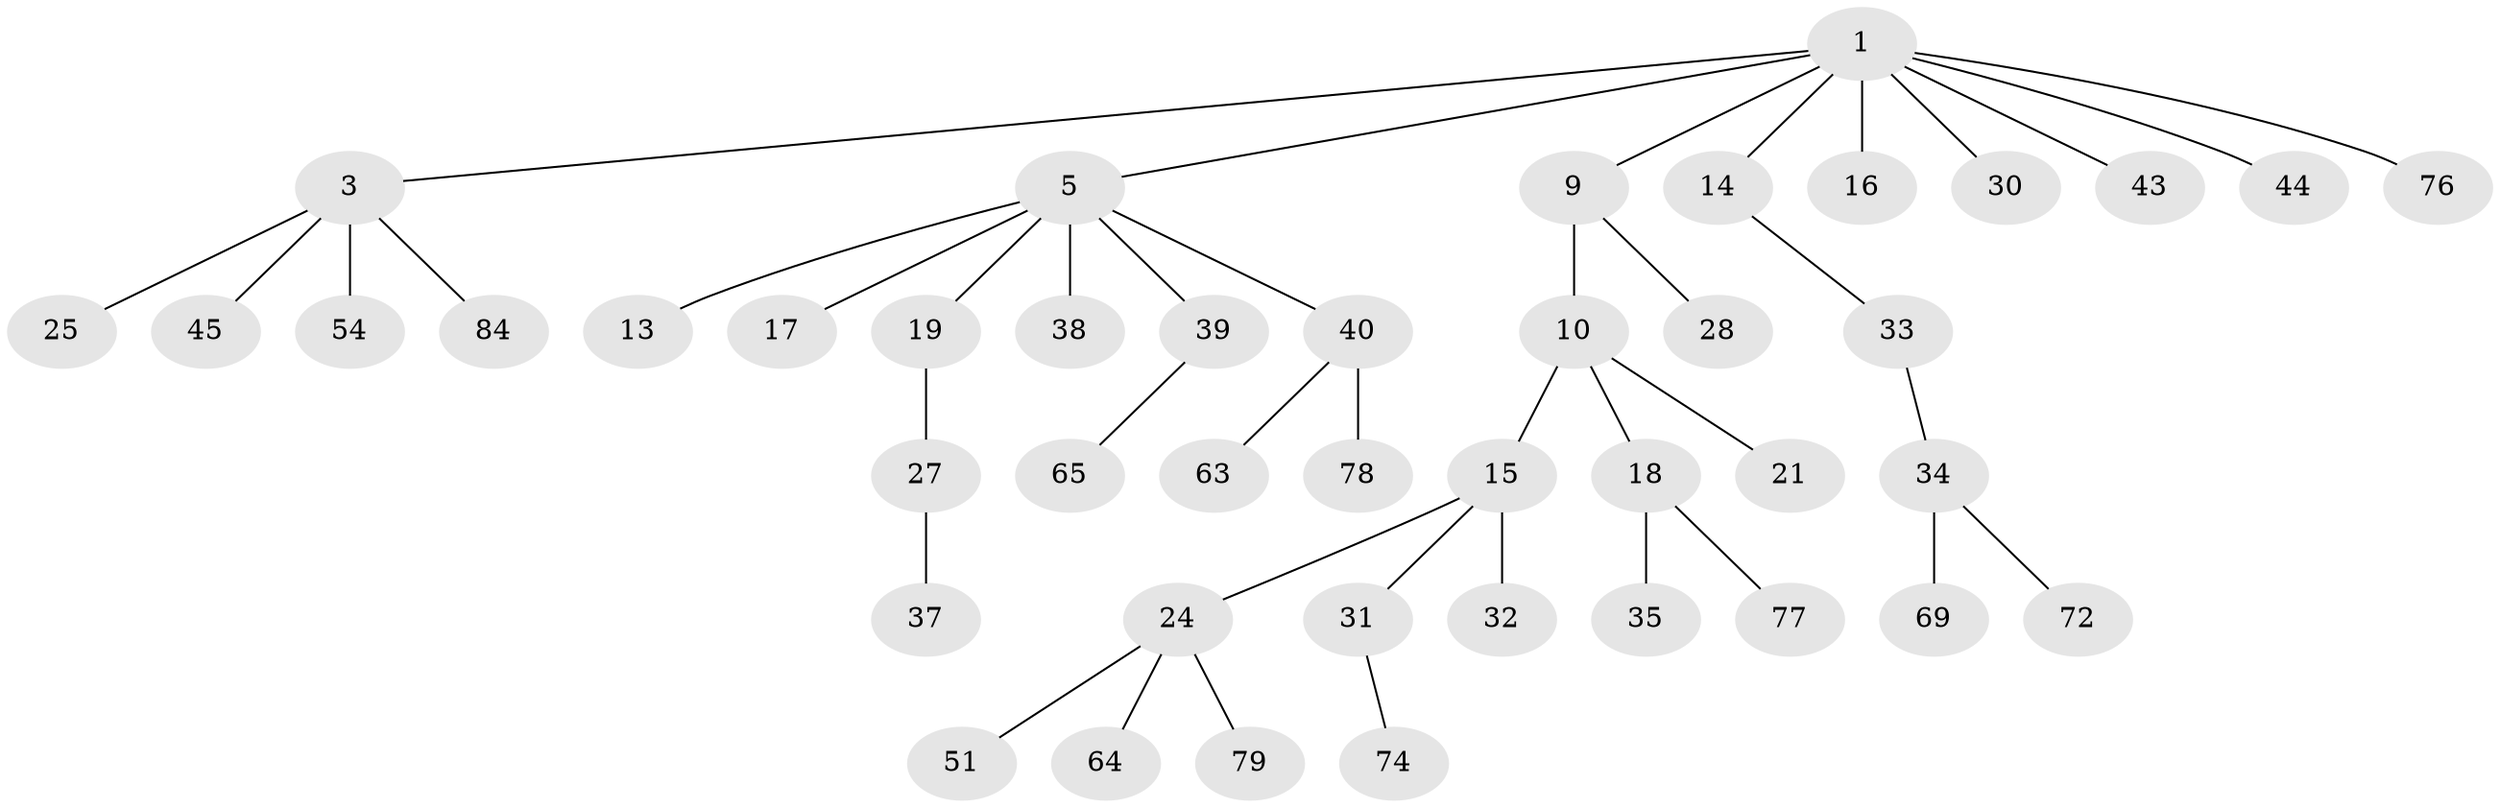 // original degree distribution, {7: 0.022988505747126436, 4: 0.08045977011494253, 3: 0.14942528735632185, 2: 0.20689655172413793, 1: 0.5172413793103449, 5: 0.022988505747126436}
// Generated by graph-tools (version 1.1) at 2025/15/03/09/25 04:15:36]
// undirected, 43 vertices, 42 edges
graph export_dot {
graph [start="1"]
  node [color=gray90,style=filled];
  1 [super="+2"];
  3 [super="+4+6+82"];
  5 [super="+7+22+20+12"];
  9 [super="+26"];
  10 [super="+11"];
  13;
  14;
  15 [super="+46+29"];
  16 [super="+66+71+57"];
  17;
  18 [super="+41"];
  19 [super="+23+53"];
  21 [super="+52+67"];
  24 [super="+60"];
  25;
  27;
  28;
  30;
  31;
  32;
  33 [super="+68"];
  34 [super="+36+61+42+58"];
  35;
  37;
  38 [super="+49+48"];
  39;
  40;
  43;
  44 [super="+47"];
  45;
  51;
  54;
  63;
  64;
  65;
  69;
  72;
  74;
  76;
  77;
  78;
  79;
  84;
  1 -- 3;
  1 -- 9;
  1 -- 16;
  1 -- 30;
  1 -- 44;
  1 -- 76;
  1 -- 43;
  1 -- 5;
  1 -- 14;
  3 -- 25;
  3 -- 84;
  3 -- 45;
  3 -- 54;
  5 -- 17;
  5 -- 40;
  5 -- 13;
  5 -- 19;
  5 -- 38;
  5 -- 39;
  9 -- 10;
  9 -- 28;
  10 -- 18;
  10 -- 21;
  10 -- 15;
  14 -- 33;
  15 -- 24;
  15 -- 32;
  15 -- 31;
  18 -- 35;
  18 -- 77;
  19 -- 27;
  24 -- 51;
  24 -- 64;
  24 -- 79;
  27 -- 37;
  31 -- 74;
  33 -- 34;
  34 -- 72;
  34 -- 69;
  39 -- 65;
  40 -- 63;
  40 -- 78;
}
